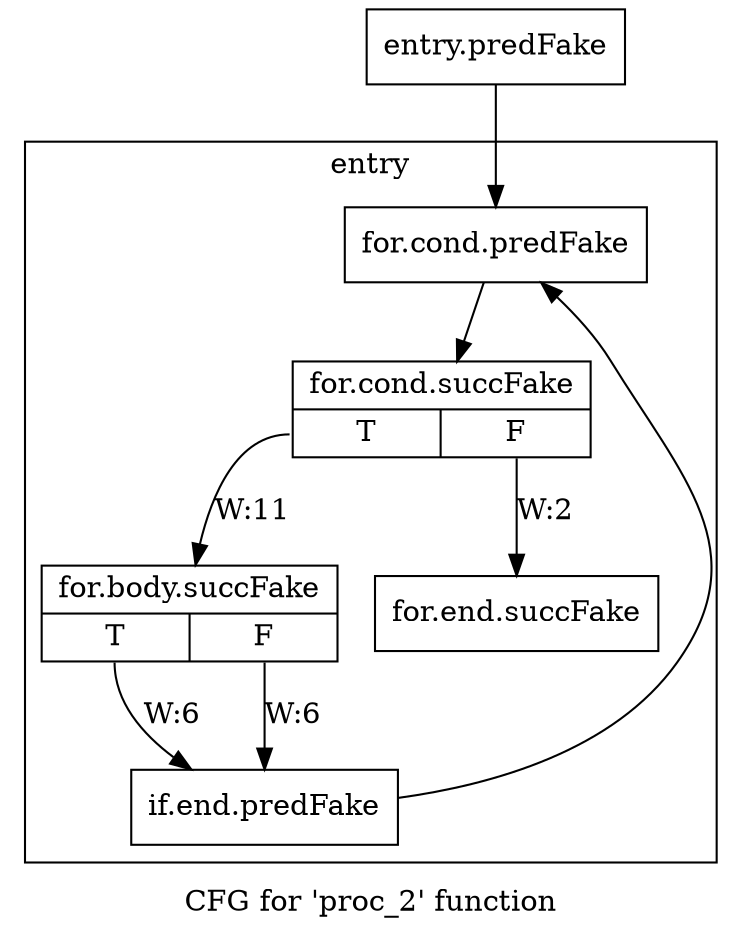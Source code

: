 digraph "CFG for 'proc_2' function" {
	label="CFG for 'proc_2' function";

	Node0x4964ba0 [shape=record,filename="",linenumber="",label="{entry.predFake}"];
	Node0x4964ba0 -> Node0x496b0c0[ callList="" memoryops="" filename="../../../../example.cpp"];
	Node0x47d8180 [shape=record,filename="../../../../example.cpp",linenumber="66",label="{for.end.succFake}"];
subgraph cluster_0 {
	label="entry";
	tripcount="10";

	Node0x496b0c0 [shape=record,filename="../../../../example.cpp",linenumber="59",label="{for.cond.predFake}"];
	Node0x496b0c0 -> Node0x47d78c0[ callList="" memoryops="" filename="../../../../example.cpp"];
	Node0x496d890 [shape=record,filename="../../../../example.cpp",linenumber="64",label="{if.end.predFake}"];
	Node0x496d890 -> Node0x496b0c0[ callList="" memoryops="" filename="../../../../example.cpp"];
	Node0x47d78c0 [shape=record,filename="../../../../example.cpp",linenumber="59",label="{for.cond.succFake|{<s0>T|<s1>F}}"];
	Node0x47d78c0:s0 -> Node0x47d7d20[label="W:11" callList="" memoryops="" filename="../../../../example.cpp"];
	Node0x47d78c0:s1 -> Node0x47d8180[label="W:2" callList="" memoryops="" filename="../../../../example.cpp"];
	Node0x47d7d20 [shape=record,filename="../../../../example.cpp",linenumber="60",label="{for.body.succFake|{<s0>T|<s1>F}}"];
	Node0x47d7d20:s0 -> Node0x496d890[label="W:6" callList="" memoryops="" filename="../../../../example.cpp"];
	Node0x47d7d20:s1 -> Node0x496d890[label="W:6" callList="" memoryops="" filename="../../../../example.cpp"];
}
}
